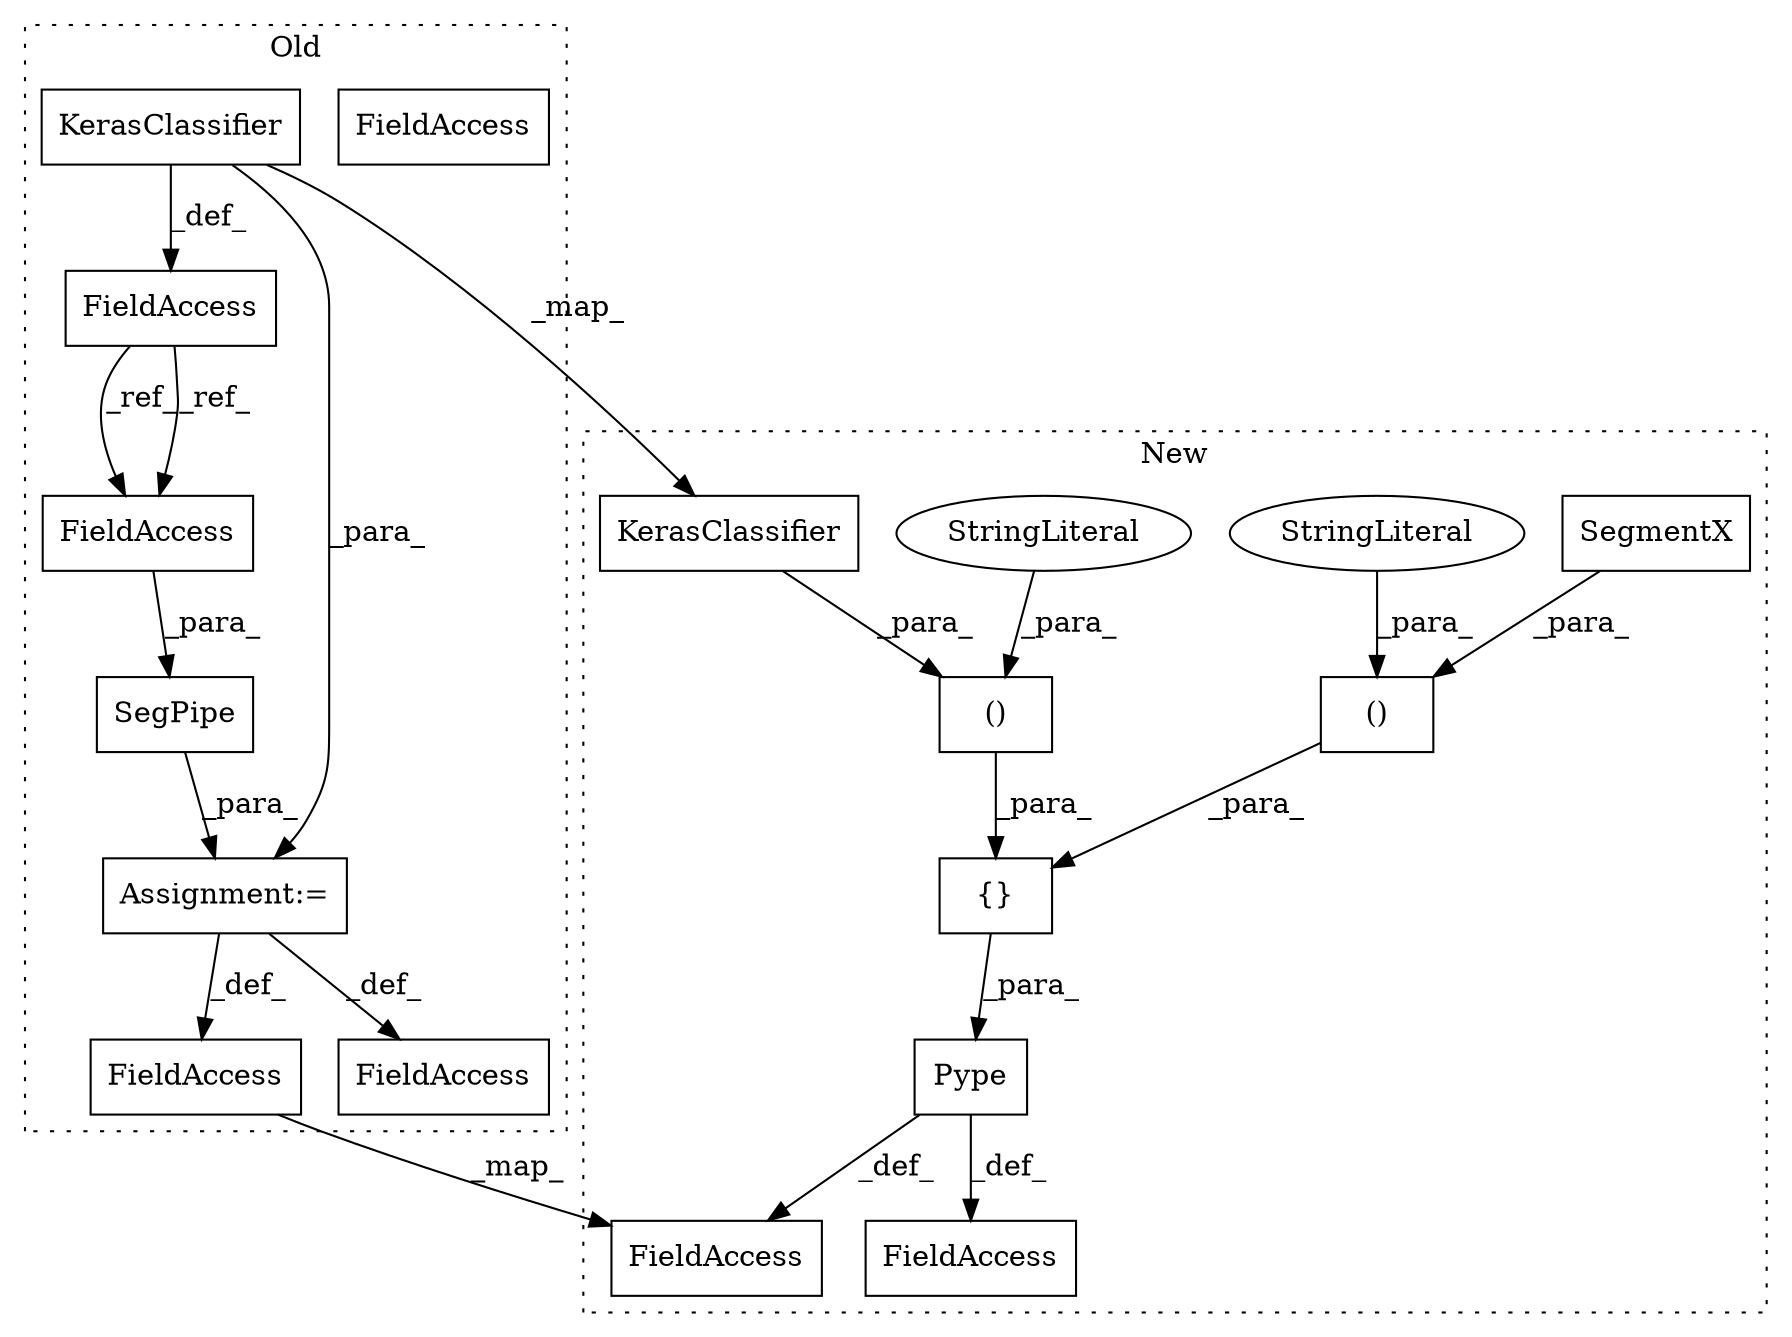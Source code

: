 digraph G {
subgraph cluster0 {
1 [label="SegPipe" a="32" s="1220,1231" l="8,1" shape="box"];
4 [label="FieldAccess" a="22" s="1228" l="3" shape="box"];
5 [label="FieldAccess" a="22" s="1170" l="3" shape="box"];
11 [label="FieldAccess" a="22" s="1460" l="4" shape="box"];
13 [label="FieldAccess" a="22" s="1215" l="4" shape="box"];
16 [label="KerasClassifier" a="32" s="1174,1208" l="16,1" shape="box"];
17 [label="Assignment:=" a="7" s="1219" l="1" shape="box"];
18 [label="FieldAccess" a="22" s="1228" l="3" shape="box"];
label = "Old";
style="dotted";
}
subgraph cluster1 {
2 [label="{}" a="4" s="1222,1317" l="6,2" shape="box"];
3 [label="()" a="106" s="1228" l="28" shape="box"];
6 [label="FieldAccess" a="22" s="1203" l="4" shape="box"];
7 [label="()" a="106" s="1263" l="54" shape="box"];
8 [label="SegmentX" a="32" s="1246" l="10" shape="box"];
9 [label="StringLiteral" a="45" s="1228" l="5" shape="ellipse"];
10 [label="StringLiteral" a="45" s="1263" l="6" shape="ellipse"];
12 [label="FieldAccess" a="22" s="1563" l="4" shape="box"];
14 [label="Pype" a="32" s="1208,1319" l="5,1" shape="box"];
15 [label="KerasClassifier" a="32" s="1282,1316" l="16,1" shape="box"];
label = "New";
style="dotted";
}
1 -> 17 [label="_para_"];
2 -> 14 [label="_para_"];
3 -> 2 [label="_para_"];
5 -> 18 [label="_ref_"];
5 -> 18 [label="_ref_"];
7 -> 2 [label="_para_"];
8 -> 3 [label="_para_"];
9 -> 3 [label="_para_"];
10 -> 7 [label="_para_"];
11 -> 12 [label="_map_"];
14 -> 6 [label="_def_"];
14 -> 12 [label="_def_"];
15 -> 7 [label="_para_"];
16 -> 5 [label="_def_"];
16 -> 15 [label="_map_"];
16 -> 17 [label="_para_"];
17 -> 11 [label="_def_"];
17 -> 13 [label="_def_"];
18 -> 1 [label="_para_"];
}